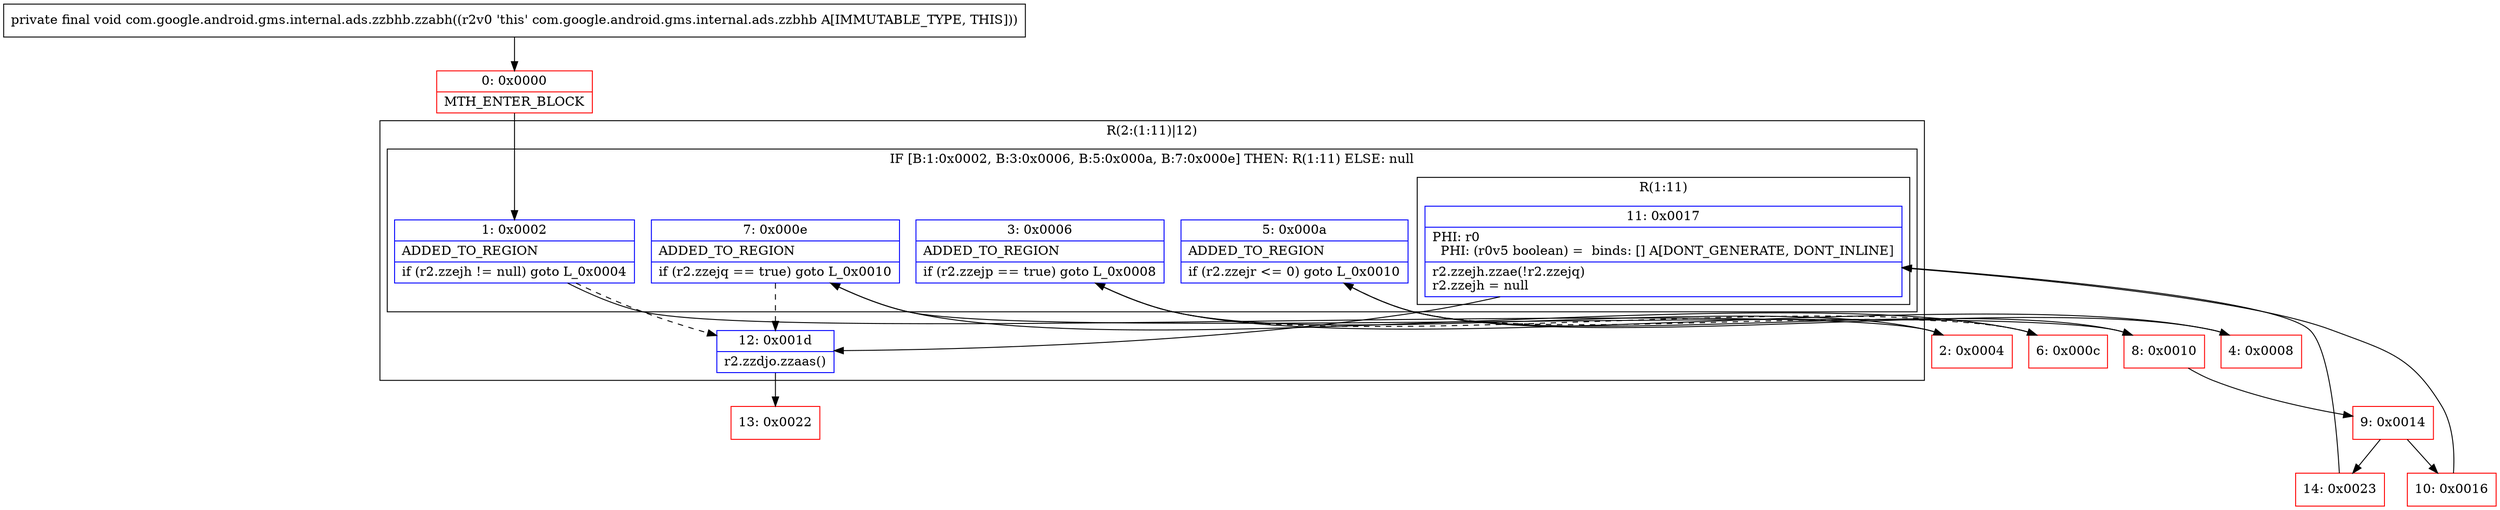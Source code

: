 digraph "CFG forcom.google.android.gms.internal.ads.zzbhb.zzabh()V" {
subgraph cluster_Region_1944471480 {
label = "R(2:(1:11)|12)";
node [shape=record,color=blue];
subgraph cluster_IfRegion_616348893 {
label = "IF [B:1:0x0002, B:3:0x0006, B:5:0x000a, B:7:0x000e] THEN: R(1:11) ELSE: null";
node [shape=record,color=blue];
Node_1 [shape=record,label="{1\:\ 0x0002|ADDED_TO_REGION\l|if (r2.zzejh != null) goto L_0x0004\l}"];
Node_3 [shape=record,label="{3\:\ 0x0006|ADDED_TO_REGION\l|if (r2.zzejp == true) goto L_0x0008\l}"];
Node_5 [shape=record,label="{5\:\ 0x000a|ADDED_TO_REGION\l|if (r2.zzejr \<= 0) goto L_0x0010\l}"];
Node_7 [shape=record,label="{7\:\ 0x000e|ADDED_TO_REGION\l|if (r2.zzejq == true) goto L_0x0010\l}"];
subgraph cluster_Region_1705777863 {
label = "R(1:11)";
node [shape=record,color=blue];
Node_11 [shape=record,label="{11\:\ 0x0017|PHI: r0 \l  PHI: (r0v5 boolean) =  binds: [] A[DONT_GENERATE, DONT_INLINE]\l|r2.zzejh.zzae(!r2.zzejq)\lr2.zzejh = null\l}"];
}
}
Node_12 [shape=record,label="{12\:\ 0x001d|r2.zzdjo.zzaas()\l}"];
}
Node_0 [shape=record,color=red,label="{0\:\ 0x0000|MTH_ENTER_BLOCK\l}"];
Node_2 [shape=record,color=red,label="{2\:\ 0x0004}"];
Node_4 [shape=record,color=red,label="{4\:\ 0x0008}"];
Node_6 [shape=record,color=red,label="{6\:\ 0x000c}"];
Node_8 [shape=record,color=red,label="{8\:\ 0x0010}"];
Node_9 [shape=record,color=red,label="{9\:\ 0x0014}"];
Node_10 [shape=record,color=red,label="{10\:\ 0x0016}"];
Node_13 [shape=record,color=red,label="{13\:\ 0x0022}"];
Node_14 [shape=record,color=red,label="{14\:\ 0x0023}"];
MethodNode[shape=record,label="{private final void com.google.android.gms.internal.ads.zzbhb.zzabh((r2v0 'this' com.google.android.gms.internal.ads.zzbhb A[IMMUTABLE_TYPE, THIS])) }"];
MethodNode -> Node_0;
Node_1 -> Node_2;
Node_1 -> Node_12[style=dashed];
Node_3 -> Node_4;
Node_3 -> Node_6[style=dashed];
Node_5 -> Node_6[style=dashed];
Node_5 -> Node_8;
Node_7 -> Node_8;
Node_7 -> Node_12[style=dashed];
Node_11 -> Node_12;
Node_12 -> Node_13;
Node_0 -> Node_1;
Node_2 -> Node_3;
Node_4 -> Node_5;
Node_6 -> Node_7;
Node_8 -> Node_9;
Node_9 -> Node_10;
Node_9 -> Node_14;
Node_10 -> Node_11;
Node_14 -> Node_11;
}

